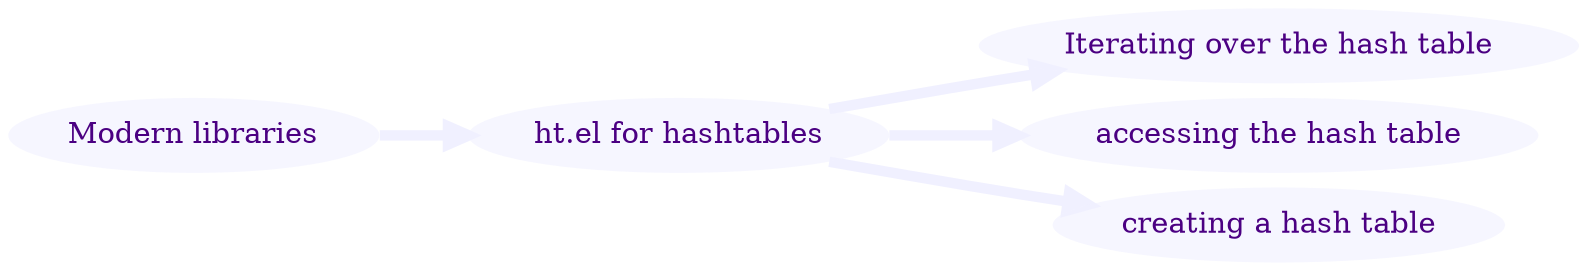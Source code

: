 digraph "[stackcollapse]" {
 graph [fontname="RW Chancery L, Apple Chancery, Comic Sans MS, cursive" overlap=false concentrate=true rank=sink rankdir=LR outputorder=edgesfirst splines=curved nodesep=0.1 ranksep=0.6];
 node [style="filled" penwidth=0 fillcolor="#f0f0ffA0" fontcolor="indigo"];
 edge [penwidth=5 color="#f0f0ff"];
 "n4" [label="Iterating over the hash table"];
 "n3" [label="accessing the hash table"];
 "n2" [label="creating a hash table"];
 "n1" [label="ht.el for hashtables"];
 "n0" [label="Modern libraries"];
 "n1" -> "n2";
 "n1" -> "n3";
 "n1" -> "n4";
 "n0" -> "n1";
}
